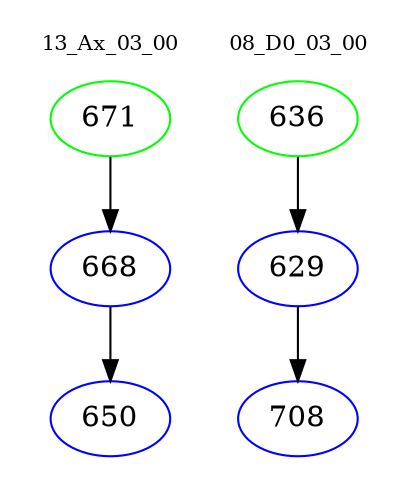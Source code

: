 digraph{
subgraph cluster_0 {
color = white
label = "13_Ax_03_00";
fontsize=10;
T0_671 [label="671", color="green"]
T0_671 -> T0_668 [color="black"]
T0_668 [label="668", color="blue"]
T0_668 -> T0_650 [color="black"]
T0_650 [label="650", color="blue"]
}
subgraph cluster_1 {
color = white
label = "08_D0_03_00";
fontsize=10;
T1_636 [label="636", color="green"]
T1_636 -> T1_629 [color="black"]
T1_629 [label="629", color="blue"]
T1_629 -> T1_708 [color="black"]
T1_708 [label="708", color="blue"]
}
}
